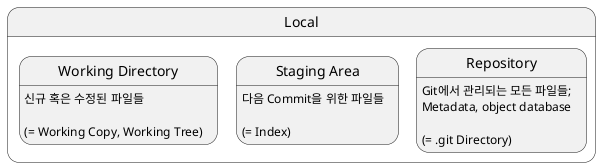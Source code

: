 @startuml
state Local {
    state "Working Directory" as WD {
    }
    state "Staging Area" as SA {
    } 
    state Repository {
    }
    WD : 신규 혹은 수정된 파일들\n
    WD : (= Working Copy, Working Tree)
    SA  : 다음 Commit을 위한 파일들\n
    SA : (= Index)
    Repository : Git에서 관리되는 모든 파일들;\nMetadata, object database\n
    Repository : (= .git Directory)
}
@enduml
